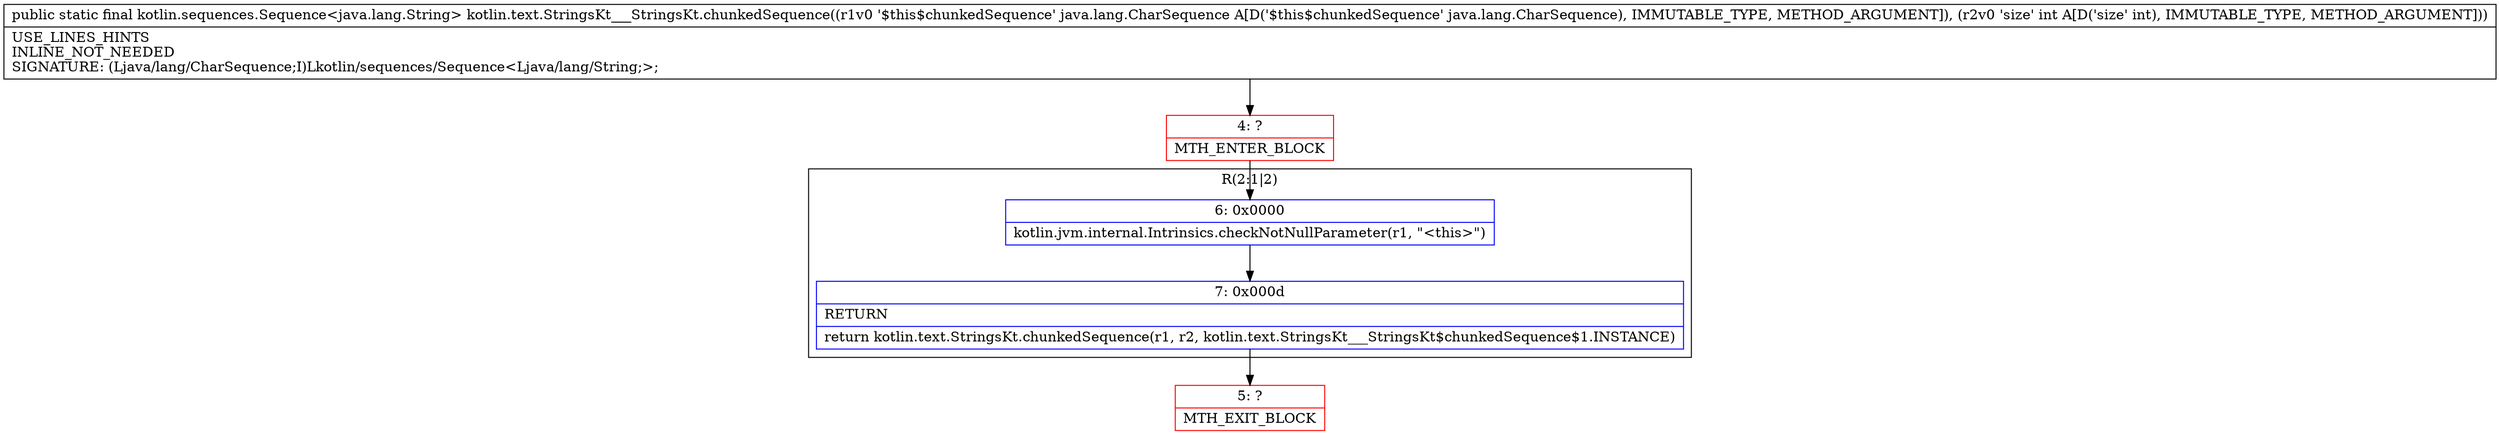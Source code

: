 digraph "CFG forkotlin.text.StringsKt___StringsKt.chunkedSequence(Ljava\/lang\/CharSequence;I)Lkotlin\/sequences\/Sequence;" {
subgraph cluster_Region_48076832 {
label = "R(2:1|2)";
node [shape=record,color=blue];
Node_6 [shape=record,label="{6\:\ 0x0000|kotlin.jvm.internal.Intrinsics.checkNotNullParameter(r1, \"\<this\>\")\l}"];
Node_7 [shape=record,label="{7\:\ 0x000d|RETURN\l|return kotlin.text.StringsKt.chunkedSequence(r1, r2, kotlin.text.StringsKt___StringsKt$chunkedSequence$1.INSTANCE)\l}"];
}
Node_4 [shape=record,color=red,label="{4\:\ ?|MTH_ENTER_BLOCK\l}"];
Node_5 [shape=record,color=red,label="{5\:\ ?|MTH_EXIT_BLOCK\l}"];
MethodNode[shape=record,label="{public static final kotlin.sequences.Sequence\<java.lang.String\> kotlin.text.StringsKt___StringsKt.chunkedSequence((r1v0 '$this$chunkedSequence' java.lang.CharSequence A[D('$this$chunkedSequence' java.lang.CharSequence), IMMUTABLE_TYPE, METHOD_ARGUMENT]), (r2v0 'size' int A[D('size' int), IMMUTABLE_TYPE, METHOD_ARGUMENT]))  | USE_LINES_HINTS\lINLINE_NOT_NEEDED\lSIGNATURE: (Ljava\/lang\/CharSequence;I)Lkotlin\/sequences\/Sequence\<Ljava\/lang\/String;\>;\l}"];
MethodNode -> Node_4;Node_6 -> Node_7;
Node_7 -> Node_5;
Node_4 -> Node_6;
}

